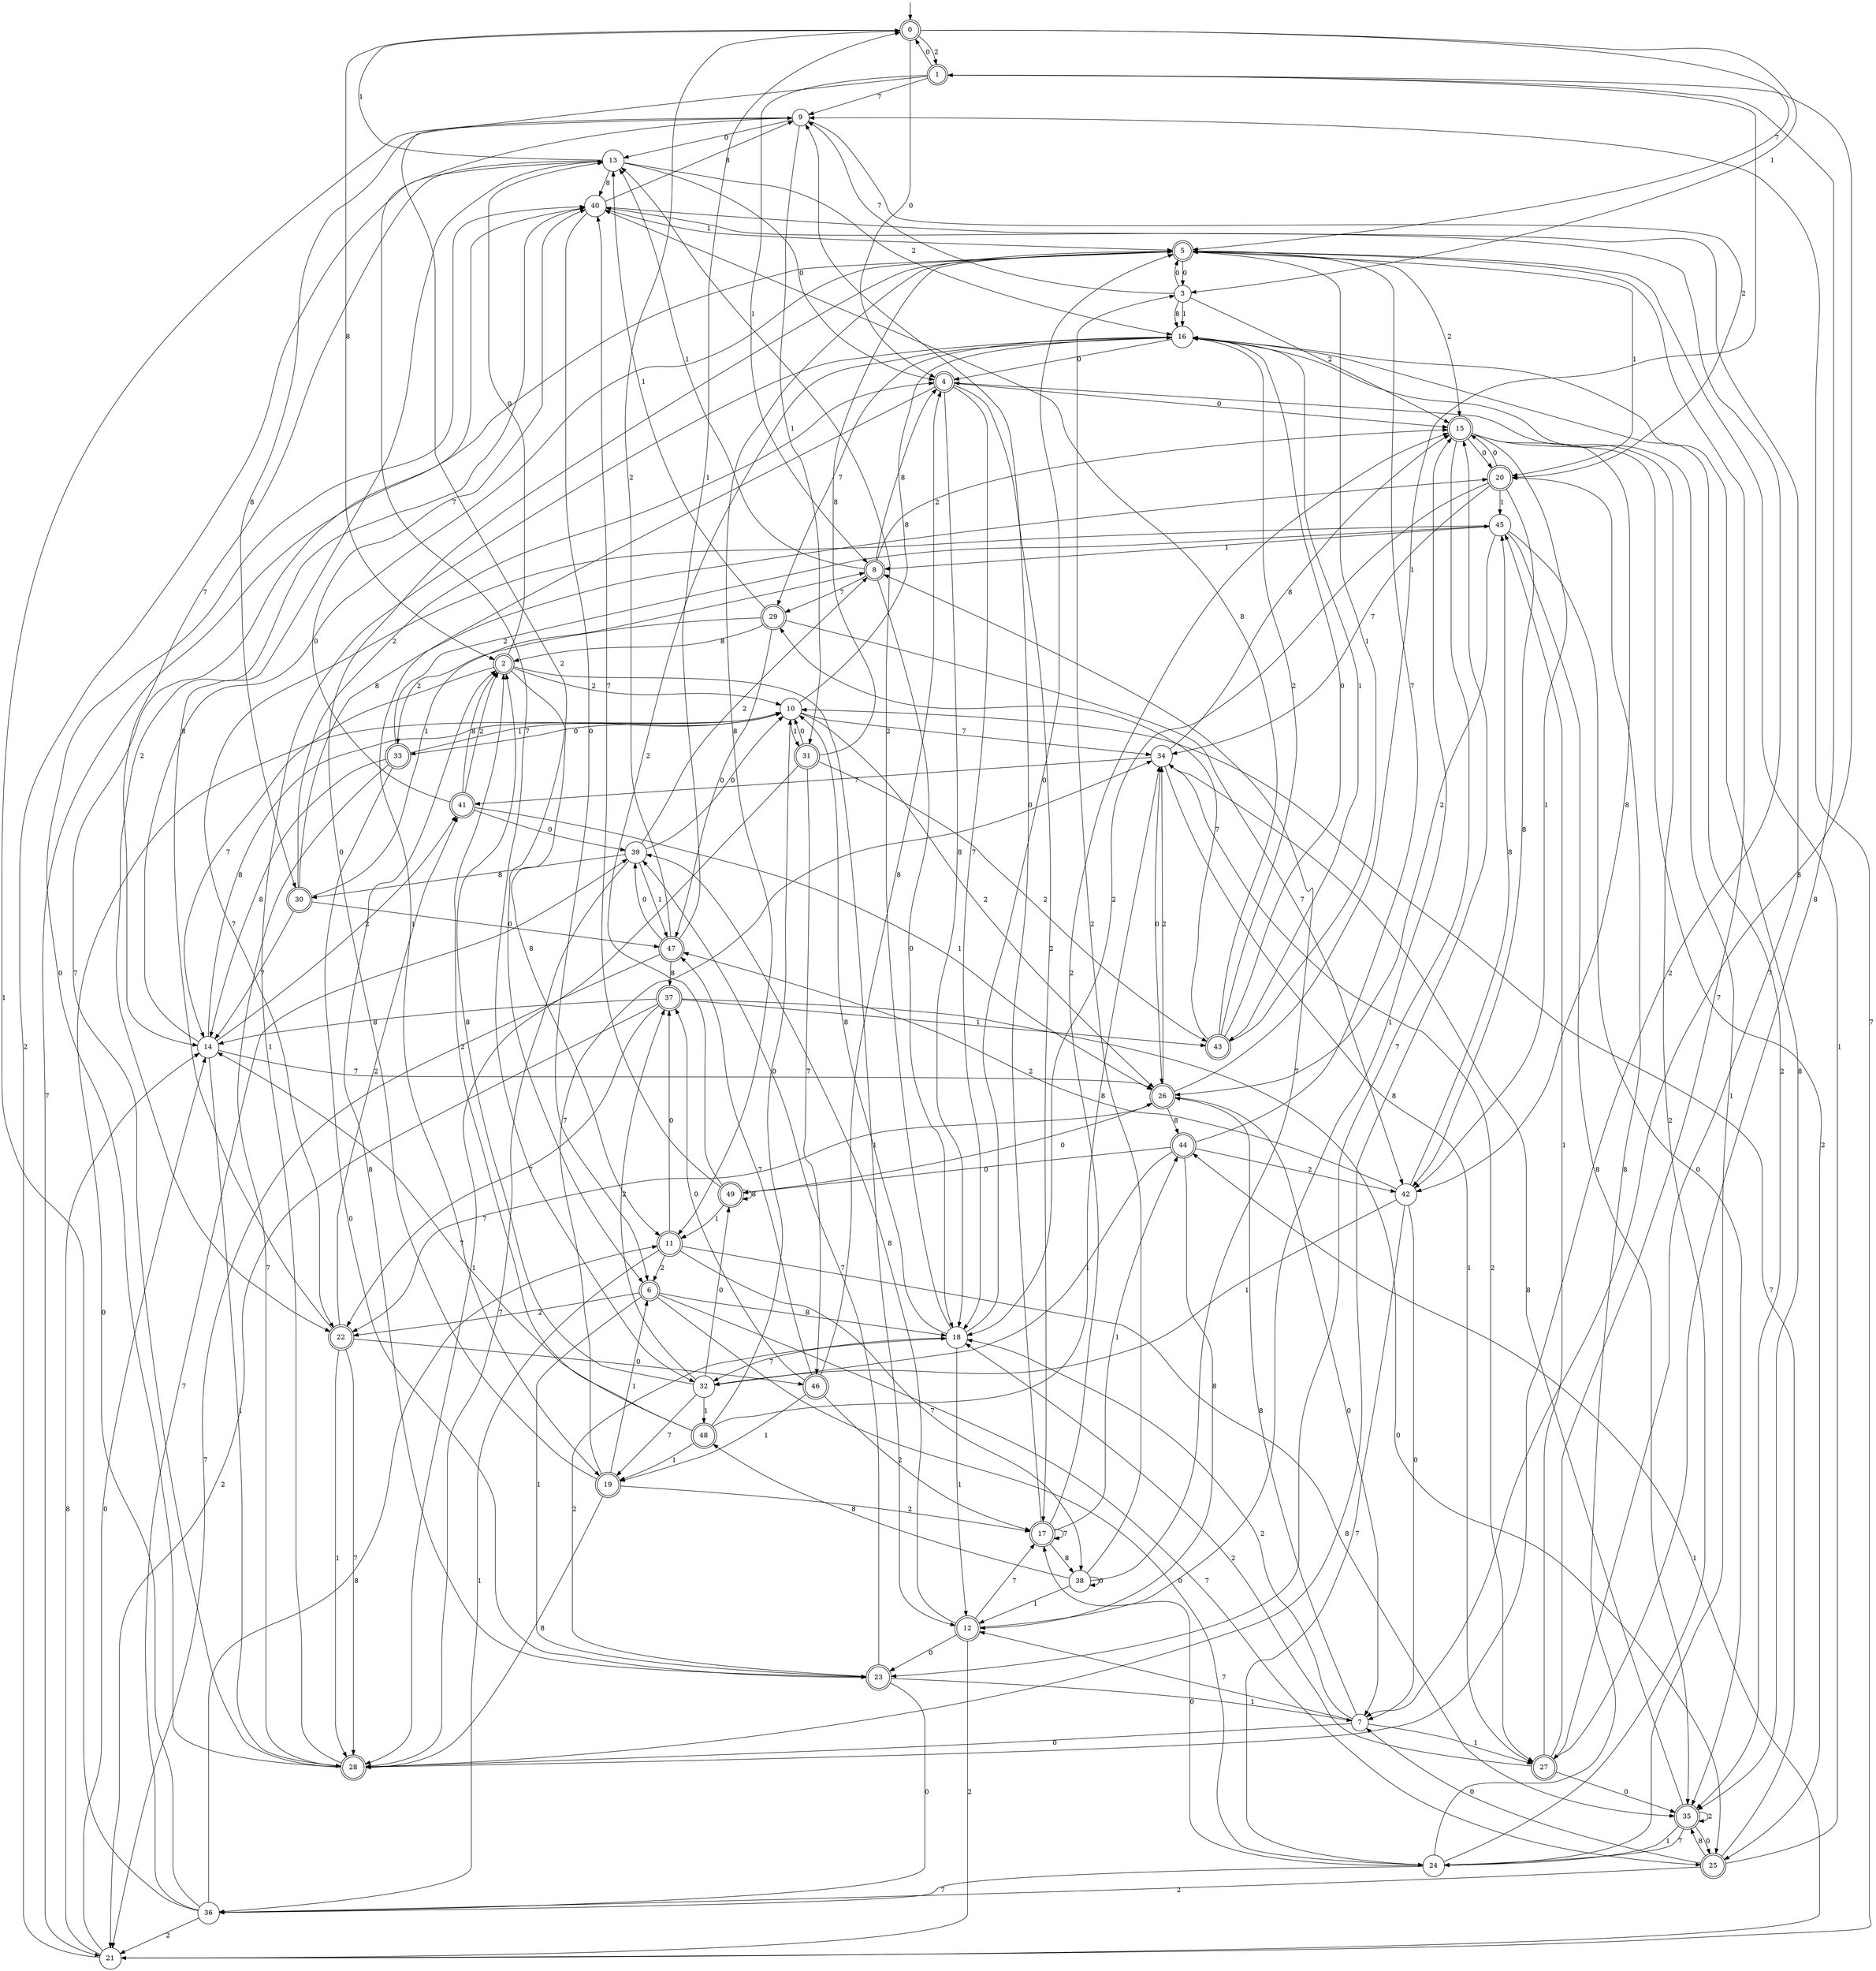 digraph g {

	s0 [shape="doublecircle" label="0"];
	s1 [shape="doublecircle" label="1"];
	s2 [shape="doublecircle" label="2"];
	s3 [shape="circle" label="3"];
	s4 [shape="doublecircle" label="4"];
	s5 [shape="doublecircle" label="5"];
	s6 [shape="doublecircle" label="6"];
	s7 [shape="circle" label="7"];
	s8 [shape="doublecircle" label="8"];
	s9 [shape="circle" label="9"];
	s10 [shape="circle" label="10"];
	s11 [shape="doublecircle" label="11"];
	s12 [shape="doublecircle" label="12"];
	s13 [shape="circle" label="13"];
	s14 [shape="circle" label="14"];
	s15 [shape="doublecircle" label="15"];
	s16 [shape="circle" label="16"];
	s17 [shape="doublecircle" label="17"];
	s18 [shape="circle" label="18"];
	s19 [shape="doublecircle" label="19"];
	s20 [shape="doublecircle" label="20"];
	s21 [shape="circle" label="21"];
	s22 [shape="doublecircle" label="22"];
	s23 [shape="doublecircle" label="23"];
	s24 [shape="circle" label="24"];
	s25 [shape="doublecircle" label="25"];
	s26 [shape="doublecircle" label="26"];
	s27 [shape="doublecircle" label="27"];
	s28 [shape="doublecircle" label="28"];
	s29 [shape="doublecircle" label="29"];
	s30 [shape="doublecircle" label="30"];
	s31 [shape="doublecircle" label="31"];
	s32 [shape="circle" label="32"];
	s33 [shape="doublecircle" label="33"];
	s34 [shape="circle" label="34"];
	s35 [shape="doublecircle" label="35"];
	s36 [shape="circle" label="36"];
	s37 [shape="doublecircle" label="37"];
	s38 [shape="circle" label="38"];
	s39 [shape="circle" label="39"];
	s40 [shape="circle" label="40"];
	s41 [shape="doublecircle" label="41"];
	s42 [shape="circle" label="42"];
	s43 [shape="doublecircle" label="43"];
	s44 [shape="doublecircle" label="44"];
	s45 [shape="circle" label="45"];
	s46 [shape="doublecircle" label="46"];
	s47 [shape="doublecircle" label="47"];
	s48 [shape="doublecircle" label="48"];
	s49 [shape="doublecircle" label="49"];
	s0 -> s1 [label="2"];
	s0 -> s2 [label="8"];
	s0 -> s3 [label="1"];
	s0 -> s4 [label="0"];
	s0 -> s5 [label="7"];
	s1 -> s6 [label="2"];
	s1 -> s7 [label="8"];
	s1 -> s8 [label="1"];
	s1 -> s0 [label="0"];
	s1 -> s9 [label="7"];
	s2 -> s10 [label="2"];
	s2 -> s11 [label="8"];
	s2 -> s12 [label="1"];
	s2 -> s13 [label="0"];
	s2 -> s14 [label="7"];
	s3 -> s15 [label="2"];
	s3 -> s16 [label="8"];
	s3 -> s16 [label="1"];
	s3 -> s5 [label="0"];
	s3 -> s9 [label="7"];
	s4 -> s17 [label="2"];
	s4 -> s18 [label="8"];
	s4 -> s19 [label="1"];
	s4 -> s15 [label="0"];
	s4 -> s18 [label="7"];
	s5 -> s15 [label="2"];
	s5 -> s11 [label="8"];
	s5 -> s20 [label="1"];
	s5 -> s3 [label="0"];
	s5 -> s21 [label="7"];
	s6 -> s22 [label="2"];
	s6 -> s18 [label="8"];
	s6 -> s23 [label="1"];
	s6 -> s24 [label="0"];
	s6 -> s25 [label="7"];
	s7 -> s18 [label="2"];
	s7 -> s26 [label="8"];
	s7 -> s27 [label="1"];
	s7 -> s28 [label="0"];
	s7 -> s12 [label="7"];
	s8 -> s15 [label="2"];
	s8 -> s4 [label="8"];
	s8 -> s13 [label="1"];
	s8 -> s18 [label="0"];
	s8 -> s29 [label="7"];
	s9 -> s20 [label="2"];
	s9 -> s30 [label="8"];
	s9 -> s31 [label="1"];
	s9 -> s13 [label="0"];
	s9 -> s32 [label="7"];
	s10 -> s26 [label="2"];
	s10 -> s16 [label="8"];
	s10 -> s31 [label="1"];
	s10 -> s33 [label="0"];
	s10 -> s34 [label="7"];
	s11 -> s6 [label="2"];
	s11 -> s35 [label="8"];
	s11 -> s36 [label="1"];
	s11 -> s37 [label="0"];
	s11 -> s38 [label="7"];
	s12 -> s21 [label="2"];
	s12 -> s39 [label="8"];
	s12 -> s15 [label="1"];
	s12 -> s23 [label="0"];
	s12 -> s17 [label="7"];
	s13 -> s16 [label="2"];
	s13 -> s40 [label="8"];
	s13 -> s0 [label="1"];
	s13 -> s4 [label="0"];
	s13 -> s14 [label="7"];
	s14 -> s41 [label="2"];
	s14 -> s10 [label="8"];
	s14 -> s28 [label="1"];
	s14 -> s5 [label="0"];
	s14 -> s26 [label="7"];
	s15 -> s25 [label="2"];
	s15 -> s42 [label="8"];
	s15 -> s42 [label="1"];
	s15 -> s20 [label="0"];
	s15 -> s23 [label="7"];
	s16 -> s35 [label="2"];
	s16 -> s35 [label="8"];
	s16 -> s43 [label="1"];
	s16 -> s4 [label="0"];
	s16 -> s29 [label="7"];
	s17 -> s15 [label="2"];
	s17 -> s38 [label="8"];
	s17 -> s44 [label="1"];
	s17 -> s9 [label="0"];
	s17 -> s17 [label="7"];
	s18 -> s13 [label="2"];
	s18 -> s10 [label="8"];
	s18 -> s12 [label="1"];
	s18 -> s5 [label="0"];
	s18 -> s32 [label="7"];
	s19 -> s17 [label="2"];
	s19 -> s28 [label="8"];
	s19 -> s6 [label="1"];
	s19 -> s5 [label="0"];
	s19 -> s34 [label="7"];
	s20 -> s18 [label="2"];
	s20 -> s42 [label="8"];
	s20 -> s45 [label="1"];
	s20 -> s15 [label="0"];
	s20 -> s34 [label="7"];
	s21 -> s13 [label="2"];
	s21 -> s14 [label="8"];
	s21 -> s44 [label="1"];
	s21 -> s14 [label="0"];
	s21 -> s9 [label="7"];
	s22 -> s41 [label="2"];
	s22 -> s13 [label="8"];
	s22 -> s28 [label="1"];
	s22 -> s46 [label="0"];
	s22 -> s28 [label="7"];
	s23 -> s18 [label="2"];
	s23 -> s2 [label="8"];
	s23 -> s7 [label="1"];
	s23 -> s36 [label="0"];
	s23 -> s39 [label="7"];
	s24 -> s4 [label="2"];
	s24 -> s20 [label="8"];
	s24 -> s16 [label="1"];
	s24 -> s17 [label="0"];
	s24 -> s36 [label="7"];
	s25 -> s36 [label="2"];
	s25 -> s35 [label="8"];
	s25 -> s5 [label="1"];
	s25 -> s7 [label="0"];
	s25 -> s10 [label="7"];
	s26 -> s34 [label="2"];
	s26 -> s44 [label="8"];
	s26 -> s1 [label="1"];
	s26 -> s7 [label="0"];
	s26 -> s22 [label="7"];
	s27 -> s18 [label="2"];
	s27 -> s1 [label="8"];
	s27 -> s45 [label="1"];
	s27 -> s35 [label="0"];
	s27 -> s5 [label="7"];
	s28 -> s40 [label="2"];
	s28 -> s15 [label="8"];
	s28 -> s16 [label="1"];
	s28 -> s40 [label="0"];
	s28 -> s40 [label="7"];
	s29 -> s33 [label="2"];
	s29 -> s2 [label="8"];
	s29 -> s13 [label="1"];
	s29 -> s47 [label="0"];
	s29 -> s42 [label="7"];
	s30 -> s4 [label="2"];
	s30 -> s20 [label="8"];
	s30 -> s8 [label="1"];
	s30 -> s47 [label="0"];
	s30 -> s14 [label="7"];
	s31 -> s43 [label="2"];
	s31 -> s5 [label="8"];
	s31 -> s28 [label="1"];
	s31 -> s10 [label="0"];
	s31 -> s46 [label="7"];
	s32 -> s37 [label="2"];
	s32 -> s2 [label="8"];
	s32 -> s48 [label="1"];
	s32 -> s49 [label="0"];
	s32 -> s19 [label="7"];
	s33 -> s45 [label="2"];
	s33 -> s14 [label="8"];
	s33 -> s10 [label="1"];
	s33 -> s23 [label="0"];
	s33 -> s28 [label="7"];
	s34 -> s27 [label="2"];
	s34 -> s15 [label="8"];
	s34 -> s27 [label="1"];
	s34 -> s26 [label="0"];
	s34 -> s41 [label="7"];
	s35 -> s35 [label="2"];
	s35 -> s34 [label="8"];
	s35 -> s24 [label="1"];
	s35 -> s25 [label="0"];
	s35 -> s24 [label="7"];
	s36 -> s21 [label="2"];
	s36 -> s11 [label="8"];
	s36 -> s9 [label="1"];
	s36 -> s10 [label="0"];
	s36 -> s39 [label="7"];
	s37 -> s21 [label="2"];
	s37 -> s14 [label="8"];
	s37 -> s43 [label="1"];
	s37 -> s25 [label="0"];
	s37 -> s22 [label="7"];
	s38 -> s3 [label="2"];
	s38 -> s48 [label="8"];
	s38 -> s12 [label="1"];
	s38 -> s38 [label="0"];
	s38 -> s8 [label="7"];
	s39 -> s8 [label="2"];
	s39 -> s30 [label="8"];
	s39 -> s47 [label="1"];
	s39 -> s10 [label="0"];
	s39 -> s28 [label="7"];
	s40 -> s22 [label="2"];
	s40 -> s9 [label="8"];
	s40 -> s5 [label="1"];
	s40 -> s6 [label="0"];
	s40 -> s27 [label="7"];
	s41 -> s2 [label="2"];
	s41 -> s2 [label="8"];
	s41 -> s26 [label="1"];
	s41 -> s39 [label="0"];
	s41 -> s40 [label="7"];
	s42 -> s47 [label="2"];
	s42 -> s45 [label="8"];
	s42 -> s32 [label="1"];
	s42 -> s7 [label="0"];
	s42 -> s24 [label="7"];
	s43 -> s16 [label="2"];
	s43 -> s40 [label="8"];
	s43 -> s5 [label="1"];
	s43 -> s16 [label="0"];
	s43 -> s29 [label="7"];
	s44 -> s42 [label="2"];
	s44 -> s12 [label="8"];
	s44 -> s32 [label="1"];
	s44 -> s49 [label="0"];
	s44 -> s5 [label="7"];
	s45 -> s26 [label="2"];
	s45 -> s35 [label="8"];
	s45 -> s8 [label="1"];
	s45 -> s35 [label="0"];
	s45 -> s22 [label="7"];
	s46 -> s17 [label="2"];
	s46 -> s4 [label="8"];
	s46 -> s19 [label="1"];
	s46 -> s37 [label="0"];
	s46 -> s47 [label="7"];
	s47 -> s0 [label="2"];
	s47 -> s37 [label="8"];
	s47 -> s0 [label="1"];
	s47 -> s39 [label="0"];
	s47 -> s21 [label="7"];
	s48 -> s2 [label="2"];
	s48 -> s34 [label="8"];
	s48 -> s19 [label="1"];
	s48 -> s10 [label="0"];
	s48 -> s14 [label="7"];
	s49 -> s16 [label="2"];
	s49 -> s49 [label="8"];
	s49 -> s11 [label="1"];
	s49 -> s26 [label="0"];
	s49 -> s40 [label="7"];

__start0 [label="" shape="none" width="0" height="0"];
__start0 -> s0;

}
